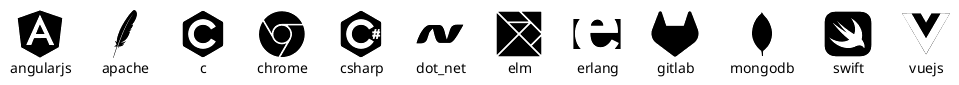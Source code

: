 @startuml

!include <tupadr3/common>

!include <tupadr3/devicons2/angularjs>
!include <tupadr3/devicons2/apache>
'!include <tupadr3/devicons2/bash>
!include <tupadr3/devicons2/c>
!include <tupadr3/devicons2/chrome>
'!include <tupadr3/devicons2/clojure_line>
'!include <tupadr3/devicons2/clojurescript>
!include <tupadr3/devicons2/csharp>
!include <tupadr3/devicons2/dot_net>
'!include <tupadr3/devicons2/elixir>
!include <tupadr3/devicons2/elm>
!include <tupadr3/devicons2/erlang>
'!include <tupadr3/devicons2/figma>
'!include <tupadr3/devicons2/flutter>
!include <tupadr3/devicons2/gitlab>
'!include <tupadr3/devicons2/graphql>
'!include <tupadr3/devicons2/julia>
'!include <tupadr3/devicons2/kubernetes>
'!include <tupadr3/devicons2/kotlin>
'!include <tupadr3/devicons2/lua>
!include <tupadr3/devicons2/mongodb>
'!include <tupadr3/devicons2/objectivec>
'!include <tupadr3/devicons2/ocaml>
'!include <tupadr3/devicons2/r>
'!include <tupadr3/devicons2/spring>
!include <tupadr3/devicons2/swift>
'!include <tupadr3/devicons2/vscode>
!include <tupadr3/devicons2/vuejs>


listsprites

@enduml
